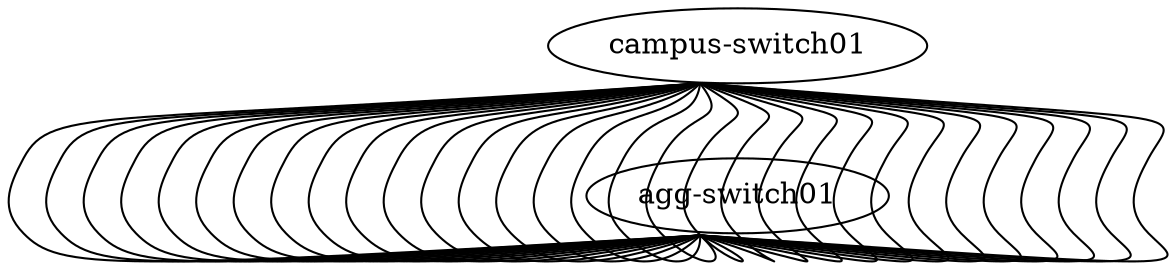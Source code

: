 graph training {
 "campus-switch01" [function="leaf" os="CumulusCommunity/cumulus-vx" version="3.7.11" memory="2048" config="./helper_scripts/extra_switch_config.sh" mgmt_ip="192.168.200.1"]
 "agg-switch01" [function="fake"]

 "campus-switch01":"swp1" -- "agg-switch01":"swp1"
 "campus-switch01":"swp2" -- "agg-switch01":"swp2"
 "campus-switch01":"swp3" -- "agg-switch01":"swp3"
 "campus-switch01":"swp4" -- "agg-switch01":"swp4"
 "campus-switch01":"swp5" -- "agg-switch01":"swp5"
 "campus-switch01":"swp6" -- "agg-switch01":"swp6"
 "campus-switch01":"swp7" -- "agg-switch01":"swp7"
 "campus-switch01":"swp8" -- "agg-switch01":"swp8"
 "campus-switch01":"swp9" -- "agg-switch01":"swp9"
 "campus-switch01":"swp10" -- "agg-switch01":"swp10"
 "campus-switch01":"swp11" -- "agg-switch01":"swp11"
 "campus-switch01":"swp12" -- "agg-switch01":"swp12"
 "campus-switch01":"swp13" -- "agg-switch01":"swp13"
 "campus-switch01":"swp14" -- "agg-switch01":"swp14"
 "campus-switch01":"swp15" -- "agg-switch01":"swp15"
 "campus-switch01":"swp16" -- "agg-switch01":"swp16"
 "campus-switch01":"swp17" -- "agg-switch01":"swp17"
 "campus-switch01":"swp18" -- "agg-switch01":"swp18"
 "campus-switch01":"swp19" -- "agg-switch01":"swp19"
 "campus-switch01":"swp20" -- "agg-switch01":"swp20"
 "campus-switch01":"swp21" -- "agg-switch01":"swp21"
 "campus-switch01":"swp22" -- "agg-switch01":"swp22"
 "campus-switch01":"swp23" -- "agg-switch01":"swp23"
 "campus-switch01":"swp24" -- "agg-switch01":"swp24"
 "campus-switch01":"swp25" -- "agg-switch01":"swp25"
 "campus-switch01":"swp26" -- "agg-switch01":"swp26"
 "campus-switch01":"swp27" -- "agg-switch01":"swp27"
 "campus-switch01":"swp28" -- "agg-switch01":"swp28"
 "campus-switch01":"swp29" -- "agg-switch01":"swp29"
 "campus-switch01":"swp47" -- "agg-switch01":"swp47"
 "campus-switch01":"swp48" -- "agg-switch01":"swp48"

 }
